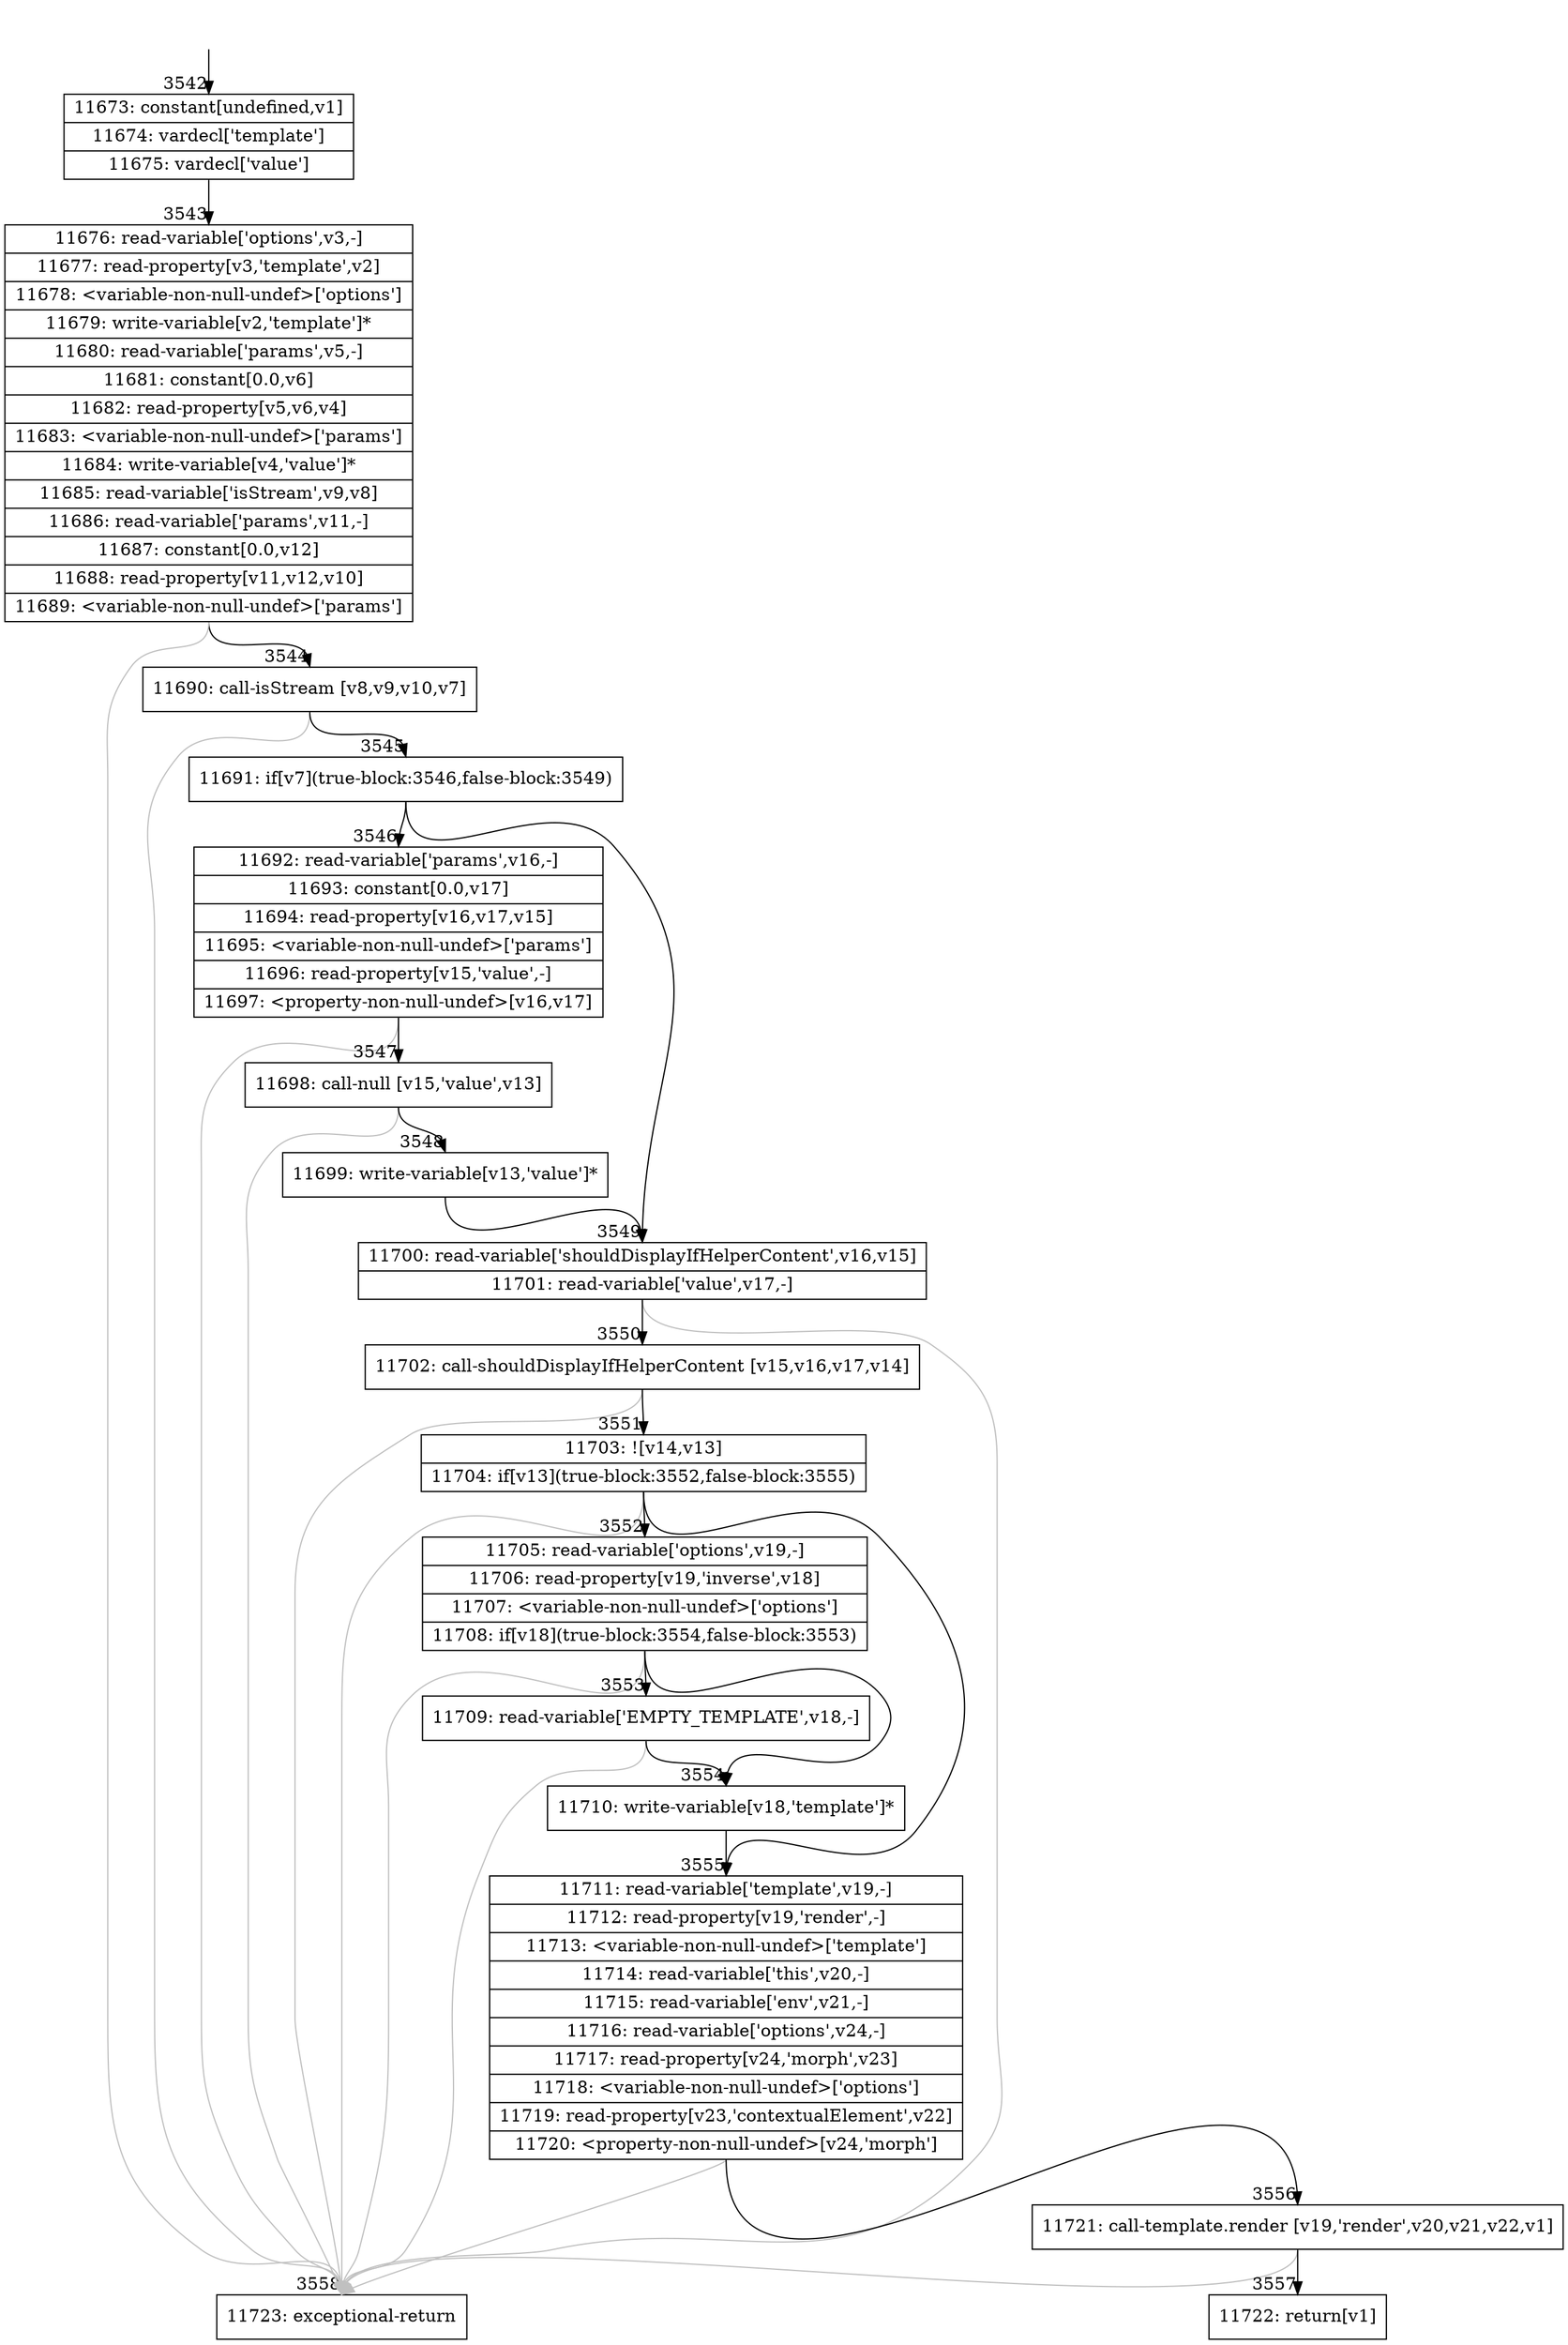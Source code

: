 digraph {
rankdir="TD"
BB_entry280[shape=none,label=""];
BB_entry280 -> BB3542 [tailport=s, headport=n, headlabel="    3542"]
BB3542 [shape=record label="{11673: constant[undefined,v1]|11674: vardecl['template']|11675: vardecl['value']}" ] 
BB3542 -> BB3543 [tailport=s, headport=n, headlabel="      3543"]
BB3543 [shape=record label="{11676: read-variable['options',v3,-]|11677: read-property[v3,'template',v2]|11678: \<variable-non-null-undef\>['options']|11679: write-variable[v2,'template']*|11680: read-variable['params',v5,-]|11681: constant[0.0,v6]|11682: read-property[v5,v6,v4]|11683: \<variable-non-null-undef\>['params']|11684: write-variable[v4,'value']*|11685: read-variable['isStream',v9,v8]|11686: read-variable['params',v11,-]|11687: constant[0.0,v12]|11688: read-property[v11,v12,v10]|11689: \<variable-non-null-undef\>['params']}" ] 
BB3543 -> BB3544 [tailport=s, headport=n, headlabel="      3544"]
BB3543 -> BB3558 [tailport=s, headport=n, color=gray, headlabel="      3558"]
BB3544 [shape=record label="{11690: call-isStream [v8,v9,v10,v7]}" ] 
BB3544 -> BB3545 [tailport=s, headport=n, headlabel="      3545"]
BB3544 -> BB3558 [tailport=s, headport=n, color=gray]
BB3545 [shape=record label="{11691: if[v7](true-block:3546,false-block:3549)}" ] 
BB3545 -> BB3546 [tailport=s, headport=n, headlabel="      3546"]
BB3545 -> BB3549 [tailport=s, headport=n, headlabel="      3549"]
BB3546 [shape=record label="{11692: read-variable['params',v16,-]|11693: constant[0.0,v17]|11694: read-property[v16,v17,v15]|11695: \<variable-non-null-undef\>['params']|11696: read-property[v15,'value',-]|11697: \<property-non-null-undef\>[v16,v17]}" ] 
BB3546 -> BB3547 [tailport=s, headport=n, headlabel="      3547"]
BB3546 -> BB3558 [tailport=s, headport=n, color=gray]
BB3547 [shape=record label="{11698: call-null [v15,'value',v13]}" ] 
BB3547 -> BB3548 [tailport=s, headport=n, headlabel="      3548"]
BB3547 -> BB3558 [tailport=s, headport=n, color=gray]
BB3548 [shape=record label="{11699: write-variable[v13,'value']*}" ] 
BB3548 -> BB3549 [tailport=s, headport=n]
BB3549 [shape=record label="{11700: read-variable['shouldDisplayIfHelperContent',v16,v15]|11701: read-variable['value',v17,-]}" ] 
BB3549 -> BB3550 [tailport=s, headport=n, headlabel="      3550"]
BB3549 -> BB3558 [tailport=s, headport=n, color=gray]
BB3550 [shape=record label="{11702: call-shouldDisplayIfHelperContent [v15,v16,v17,v14]}" ] 
BB3550 -> BB3551 [tailport=s, headport=n, headlabel="      3551"]
BB3550 -> BB3558 [tailport=s, headport=n, color=gray]
BB3551 [shape=record label="{11703: ![v14,v13]|11704: if[v13](true-block:3552,false-block:3555)}" ] 
BB3551 -> BB3552 [tailport=s, headport=n, headlabel="      3552"]
BB3551 -> BB3555 [tailport=s, headport=n, headlabel="      3555"]
BB3551 -> BB3558 [tailport=s, headport=n, color=gray]
BB3552 [shape=record label="{11705: read-variable['options',v19,-]|11706: read-property[v19,'inverse',v18]|11707: \<variable-non-null-undef\>['options']|11708: if[v18](true-block:3554,false-block:3553)}" ] 
BB3552 -> BB3554 [tailport=s, headport=n, headlabel="      3554"]
BB3552 -> BB3553 [tailport=s, headport=n, headlabel="      3553"]
BB3552 -> BB3558 [tailport=s, headport=n, color=gray]
BB3553 [shape=record label="{11709: read-variable['EMPTY_TEMPLATE',v18,-]}" ] 
BB3553 -> BB3554 [tailport=s, headport=n]
BB3553 -> BB3558 [tailport=s, headport=n, color=gray]
BB3554 [shape=record label="{11710: write-variable[v18,'template']*}" ] 
BB3554 -> BB3555 [tailport=s, headport=n]
BB3555 [shape=record label="{11711: read-variable['template',v19,-]|11712: read-property[v19,'render',-]|11713: \<variable-non-null-undef\>['template']|11714: read-variable['this',v20,-]|11715: read-variable['env',v21,-]|11716: read-variable['options',v24,-]|11717: read-property[v24,'morph',v23]|11718: \<variable-non-null-undef\>['options']|11719: read-property[v23,'contextualElement',v22]|11720: \<property-non-null-undef\>[v24,'morph']}" ] 
BB3555 -> BB3556 [tailport=s, headport=n, headlabel="      3556"]
BB3555 -> BB3558 [tailport=s, headport=n, color=gray]
BB3556 [shape=record label="{11721: call-template.render [v19,'render',v20,v21,v22,v1]}" ] 
BB3556 -> BB3557 [tailport=s, headport=n, headlabel="      3557"]
BB3556 -> BB3558 [tailport=s, headport=n, color=gray]
BB3557 [shape=record label="{11722: return[v1]}" ] 
BB3558 [shape=record label="{11723: exceptional-return}" ] 
//#$~ 6345
}
